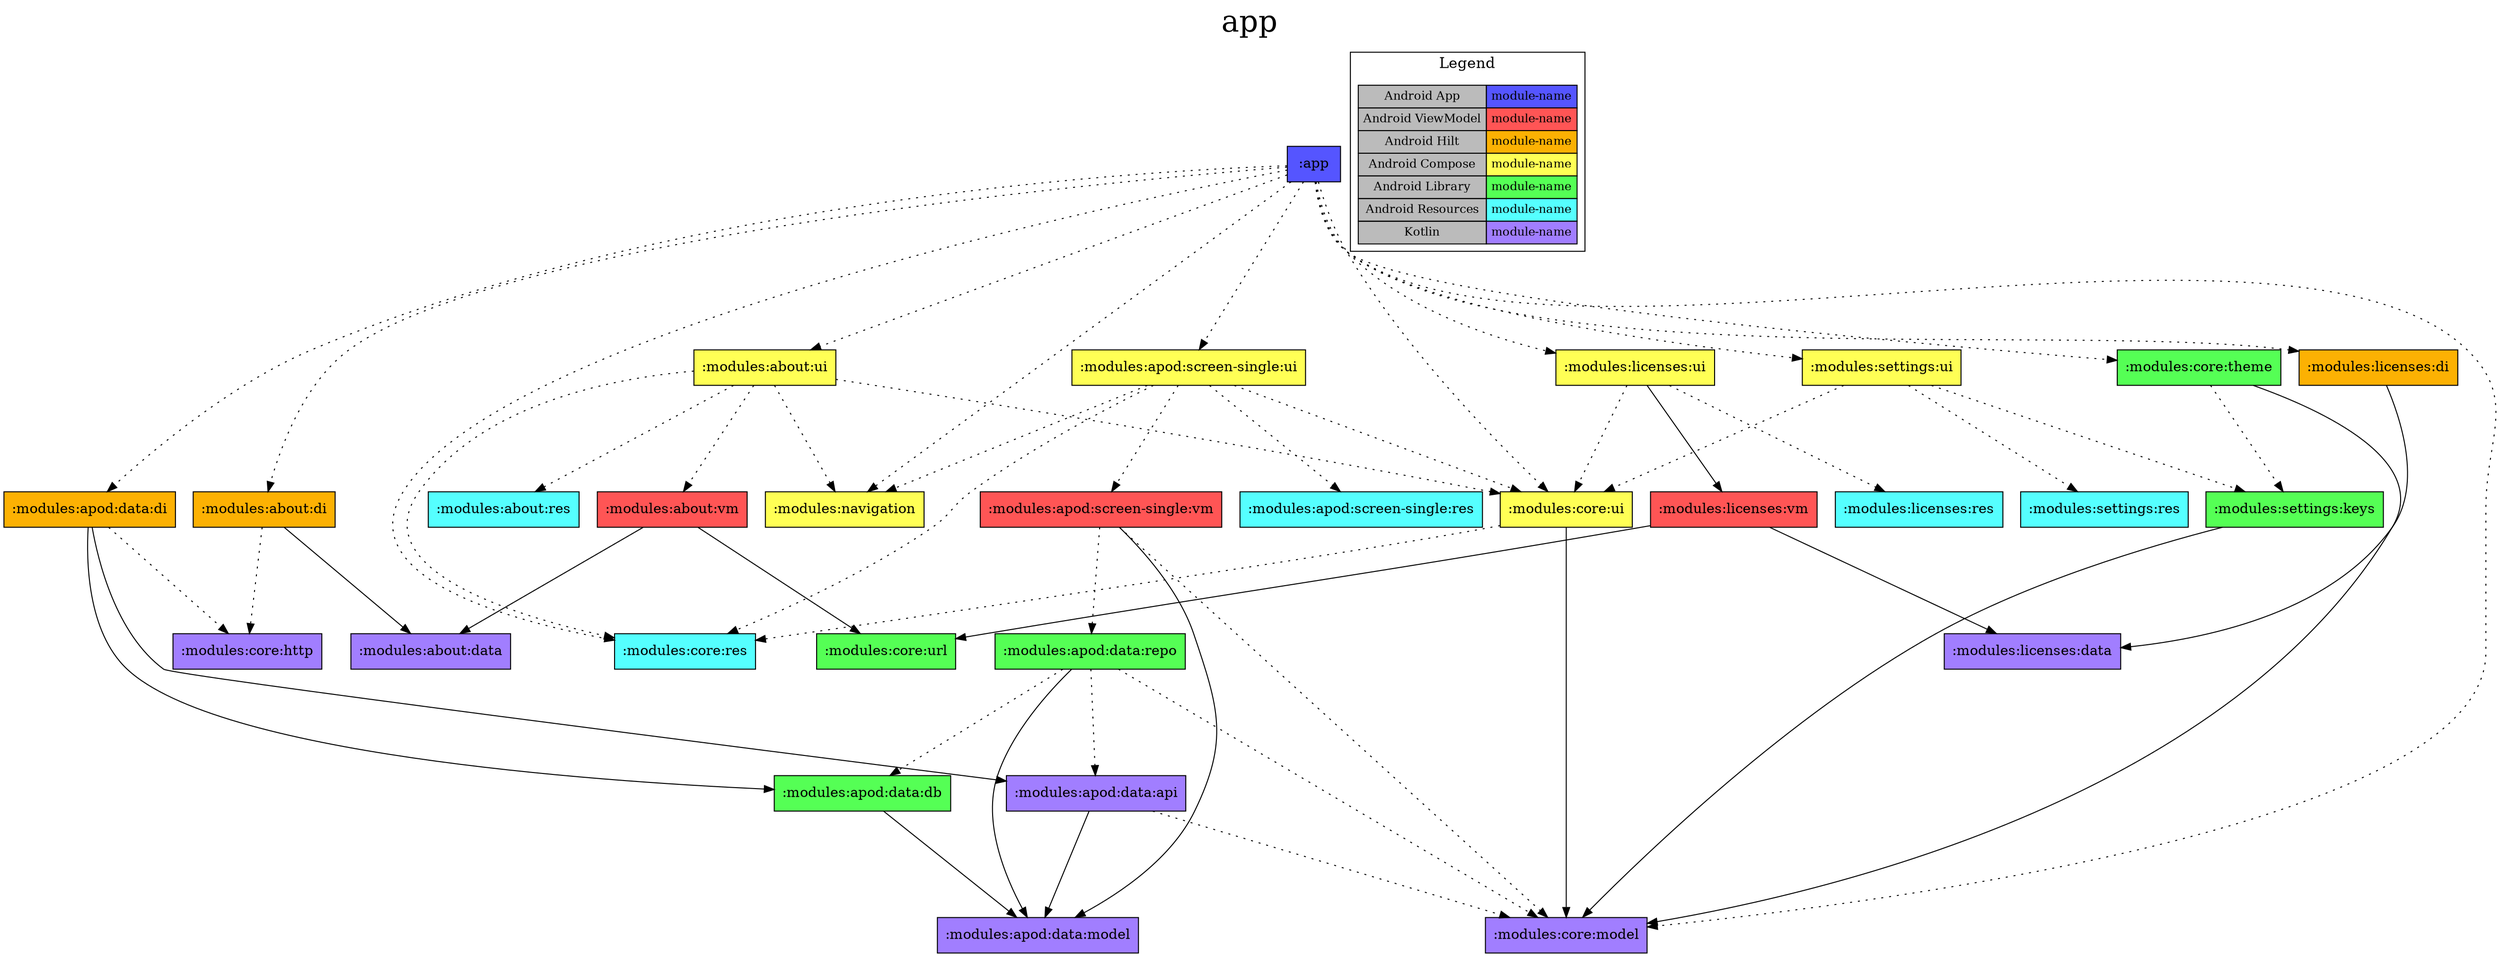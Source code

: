 digraph {
edge ["dir"="forward"]
graph ["dpi"="100","label"="app","labelloc"="t","fontsize"="30","ranksep"="1.5"]
node ["style"="filled"]
":app" ["shape"="box","fillcolor"="#5555FF"]
":modules:about:di" ["fillcolor"="#FCB103","shape"="box"]
":modules:about:data" ["fillcolor"="#A17EFF","shape"="box"]
":modules:core:http" ["fillcolor"="#A17EFF","shape"="box"]
":modules:about:ui" ["fillcolor"="#FFFF55","shape"="box"]
":modules:about:res" ["fillcolor"="#55FFFF","shape"="box"]
":modules:about:vm" ["fillcolor"="#FF5555","shape"="box"]
":modules:core:url" ["fillcolor"="#55FF55","shape"="box"]
":modules:core:res" ["fillcolor"="#55FFFF","shape"="box"]
":modules:core:ui" ["fillcolor"="#FFFF55","shape"="box"]
":modules:core:model" ["fillcolor"="#A17EFF","shape"="box"]
":modules:navigation" ["fillcolor"="#FFFF55","shape"="box"]
":modules:apod:data:di" ["fillcolor"="#FCB103","shape"="box"]
":modules:apod:data:api" ["fillcolor"="#A17EFF","shape"="box"]
":modules:apod:data:model" ["fillcolor"="#A17EFF","shape"="box"]
":modules:apod:data:db" ["fillcolor"="#55FF55","shape"="box"]
":modules:apod:screen-single:ui" ["fillcolor"="#FFFF55","shape"="box"]
":modules:apod:screen-single:res" ["fillcolor"="#55FFFF","shape"="box"]
":modules:apod:screen-single:vm" ["fillcolor"="#FF5555","shape"="box"]
":modules:apod:data:repo" ["fillcolor"="#55FF55","shape"="box"]
":modules:core:theme" ["fillcolor"="#55FF55","shape"="box"]
":modules:settings:keys" ["fillcolor"="#55FF55","shape"="box"]
":modules:licenses:di" ["fillcolor"="#FCB103","shape"="box"]
":modules:licenses:data" ["fillcolor"="#A17EFF","shape"="box"]
":modules:licenses:ui" ["fillcolor"="#FFFF55","shape"="box"]
":modules:licenses:vm" ["fillcolor"="#FF5555","shape"="box"]
":modules:licenses:res" ["fillcolor"="#55FFFF","shape"="box"]
":modules:settings:ui" ["fillcolor"="#FFFF55","shape"="box"]
":modules:settings:res" ["fillcolor"="#55FFFF","shape"="box"]
{
edge ["dir"="none"]
graph ["rank"="same"]
":app"
}
subgraph "cluster_legend" {
edge ["dir"="none"]
graph ["label"="Legend","fontsize"="15"]
"Legend" ["style"="filled","fillcolor"="#bbbbbb","shape"="none","margin"="0","fontsize"="12","label"=<
<TABLE BORDER="0" CELLBORDER="1" CELLSPACING="0" CELLPADDING="4">
<TR><TD>Android App</TD><TD BGCOLOR="#5555FF">module-name</TD></TR>
<TR><TD>Android ViewModel</TD><TD BGCOLOR="#FF5555">module-name</TD></TR>
<TR><TD>Android Hilt</TD><TD BGCOLOR="#FCB103">module-name</TD></TR>
<TR><TD>Android Compose</TD><TD BGCOLOR="#FFFF55">module-name</TD></TR>
<TR><TD>Android Library</TD><TD BGCOLOR="#55FF55">module-name</TD></TR>
<TR><TD>Android Resources</TD><TD BGCOLOR="#55FFFF">module-name</TD></TR>
<TR><TD>Kotlin</TD><TD BGCOLOR="#A17EFF">module-name</TD></TR>
</TABLE>
>]
}
":app" -> ":modules:about:di" ["style"="dotted"]
":app" -> ":modules:about:ui" ["style"="dotted"]
":app" -> ":modules:apod:data:di" ["style"="dotted"]
":app" -> ":modules:apod:screen-single:ui" ["style"="dotted"]
":app" -> ":modules:core:model" ["style"="dotted"]
":app" -> ":modules:core:res" ["style"="dotted"]
":app" -> ":modules:core:theme" ["style"="dotted"]
":app" -> ":modules:core:ui" ["style"="dotted"]
":app" -> ":modules:licenses:di" ["style"="dotted"]
":app" -> ":modules:licenses:ui" ["style"="dotted"]
":app" -> ":modules:navigation" ["style"="dotted"]
":app" -> ":modules:settings:ui" ["style"="dotted"]
":modules:about:di" -> ":modules:about:data"
":modules:about:di" -> ":modules:core:http" ["style"="dotted"]
":modules:about:ui" -> ":modules:about:res" ["style"="dotted"]
":modules:about:ui" -> ":modules:about:vm" ["style"="dotted"]
":modules:about:ui" -> ":modules:core:res" ["style"="dotted"]
":modules:about:ui" -> ":modules:core:ui" ["style"="dotted"]
":modules:about:ui" -> ":modules:navigation" ["style"="dotted"]
":modules:about:vm" -> ":modules:about:data"
":modules:about:vm" -> ":modules:core:url"
":modules:core:ui" -> ":modules:core:model"
":modules:core:ui" -> ":modules:core:res" ["style"="dotted"]
":modules:apod:data:di" -> ":modules:apod:data:api"
":modules:apod:data:di" -> ":modules:apod:data:db"
":modules:apod:data:di" -> ":modules:core:http" ["style"="dotted"]
":modules:apod:data:api" -> ":modules:apod:data:model"
":modules:apod:data:api" -> ":modules:core:model" ["style"="dotted"]
":modules:apod:data:db" -> ":modules:apod:data:model"
":modules:apod:screen-single:ui" -> ":modules:apod:screen-single:res" ["style"="dotted"]
":modules:apod:screen-single:ui" -> ":modules:apod:screen-single:vm" ["style"="dotted"]
":modules:apod:screen-single:ui" -> ":modules:core:res" ["style"="dotted"]
":modules:apod:screen-single:ui" -> ":modules:core:ui" ["style"="dotted"]
":modules:apod:screen-single:ui" -> ":modules:navigation" ["style"="dotted"]
":modules:apod:screen-single:vm" -> ":modules:apod:data:model"
":modules:apod:screen-single:vm" -> ":modules:apod:data:repo" ["style"="dotted"]
":modules:apod:screen-single:vm" -> ":modules:core:model" ["style"="dotted"]
":modules:apod:data:repo" -> ":modules:apod:data:model"
":modules:apod:data:repo" -> ":modules:apod:data:api" ["style"="dotted"]
":modules:apod:data:repo" -> ":modules:apod:data:db" ["style"="dotted"]
":modules:apod:data:repo" -> ":modules:core:model" ["style"="dotted"]
":modules:core:theme" -> ":modules:core:model"
":modules:core:theme" -> ":modules:settings:keys" ["style"="dotted"]
":modules:settings:keys" -> ":modules:core:model"
":modules:licenses:di" -> ":modules:licenses:data"
":modules:licenses:ui" -> ":modules:licenses:vm"
":modules:licenses:ui" -> ":modules:licenses:res" ["style"="dotted"]
":modules:licenses:ui" -> ":modules:core:ui" ["style"="dotted"]
":modules:licenses:vm" -> ":modules:core:url"
":modules:licenses:vm" -> ":modules:licenses:data"
":modules:settings:ui" -> ":modules:core:ui" ["style"="dotted"]
":modules:settings:ui" -> ":modules:settings:keys" ["style"="dotted"]
":modules:settings:ui" -> ":modules:settings:res" ["style"="dotted"]
}
